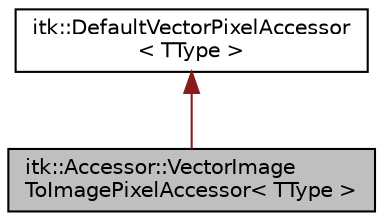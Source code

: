 digraph "itk::Accessor::VectorImageToImagePixelAccessor&lt; TType &gt;"
{
 // LATEX_PDF_SIZE
  edge [fontname="Helvetica",fontsize="10",labelfontname="Helvetica",labelfontsize="10"];
  node [fontname="Helvetica",fontsize="10",shape=record];
  Node1 [label="itk::Accessor::VectorImage\lToImagePixelAccessor\< TType \>",height=0.2,width=0.4,color="black", fillcolor="grey75", style="filled", fontcolor="black",tooltip="Extract components from a VectorImage."];
  Node2 -> Node1 [dir="back",color="firebrick4",fontsize="10",style="solid",fontname="Helvetica"];
  Node2 [label="itk::DefaultVectorPixelAccessor\l\< TType \>",height=0.2,width=0.4,color="black", fillcolor="white", style="filled",URL="$classitk_1_1DefaultVectorPixelAccessor.html",tooltip="Give access to partial aspects of a type."];
}
